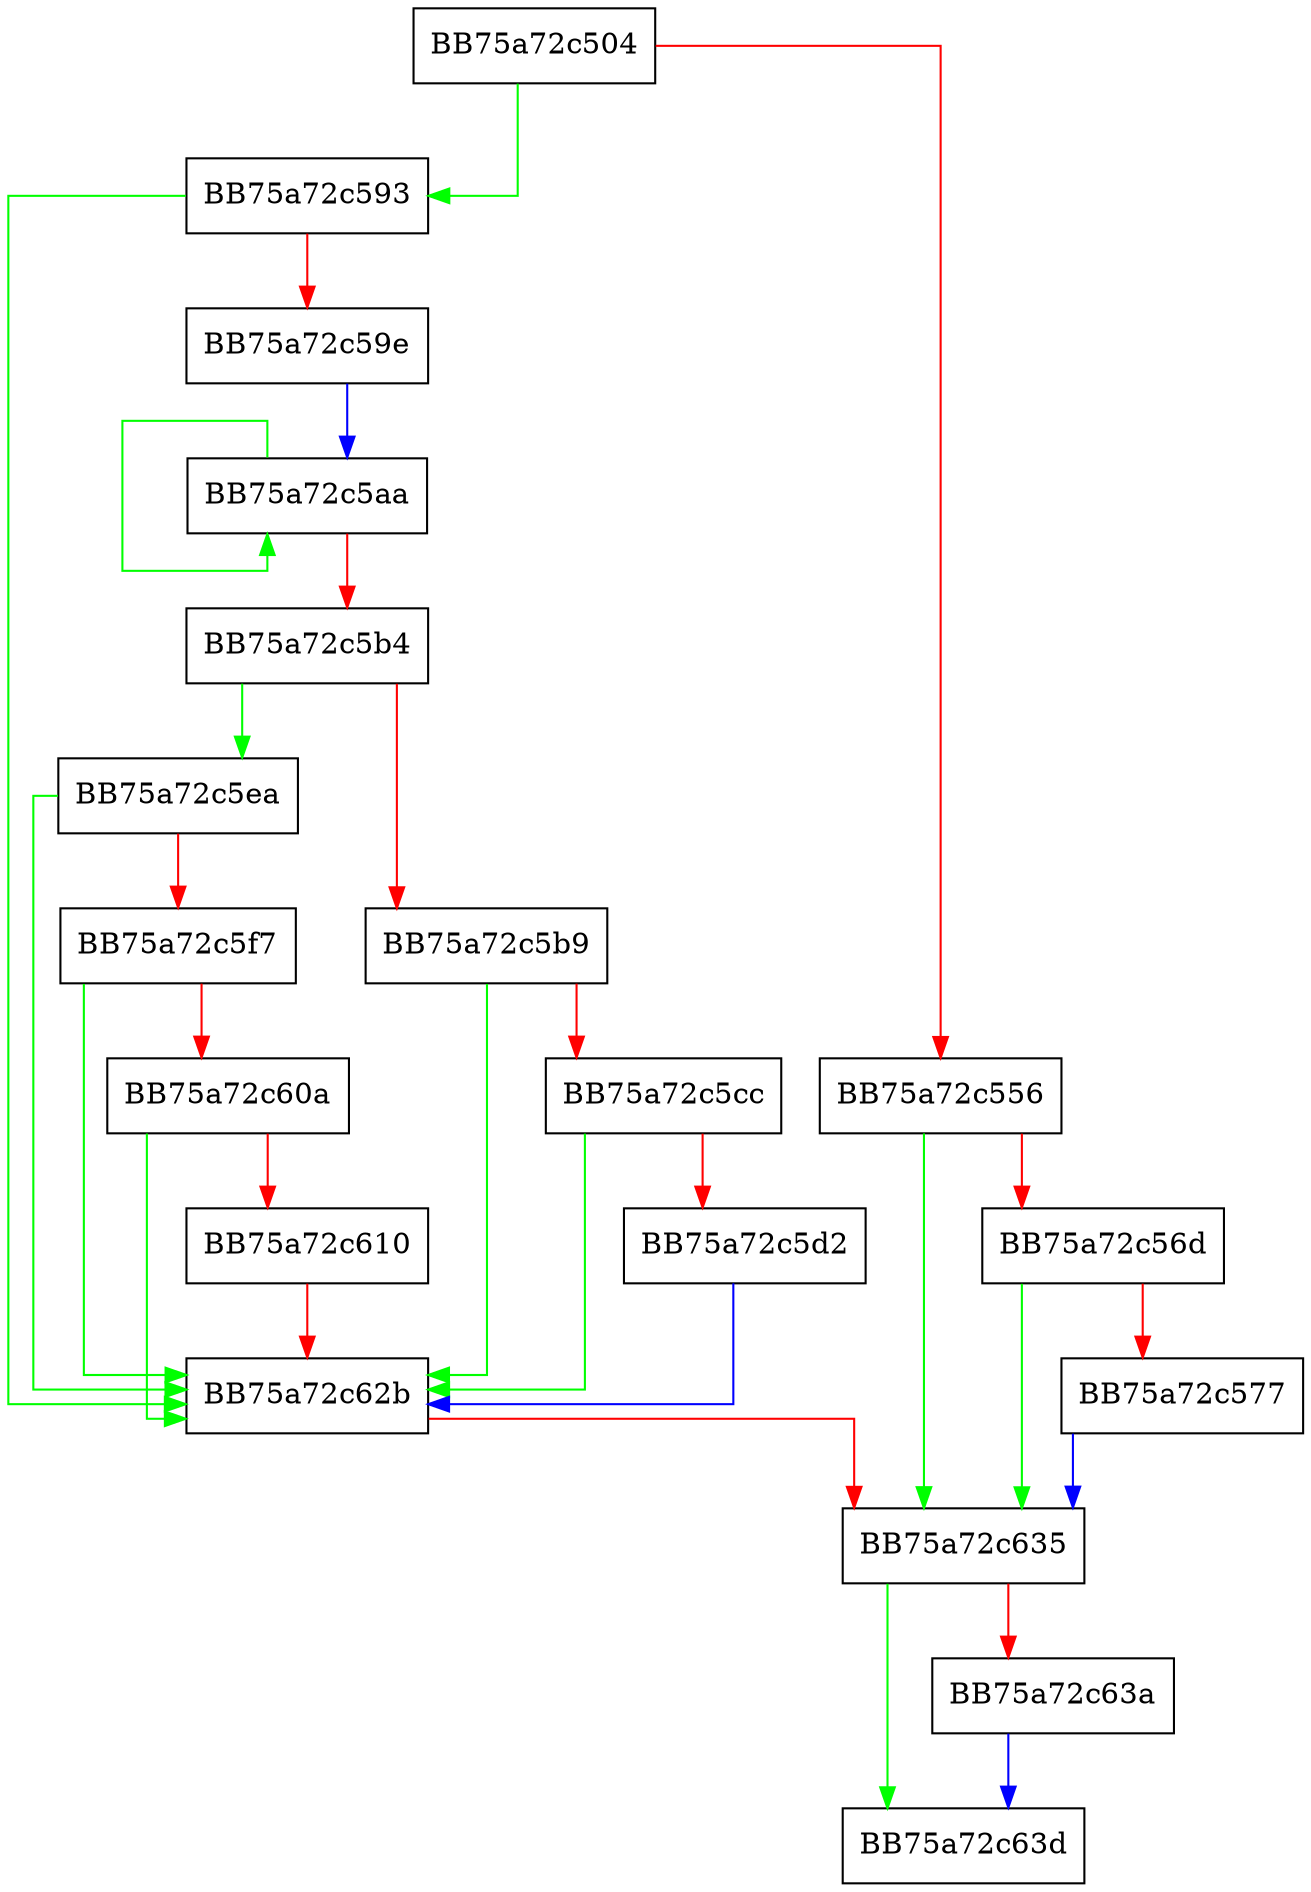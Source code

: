 digraph RetrieveCSIDLPath {
  node [shape="box"];
  graph [splines=ortho];
  BB75a72c504 -> BB75a72c593 [color="green"];
  BB75a72c504 -> BB75a72c556 [color="red"];
  BB75a72c556 -> BB75a72c635 [color="green"];
  BB75a72c556 -> BB75a72c56d [color="red"];
  BB75a72c56d -> BB75a72c635 [color="green"];
  BB75a72c56d -> BB75a72c577 [color="red"];
  BB75a72c577 -> BB75a72c635 [color="blue"];
  BB75a72c593 -> BB75a72c62b [color="green"];
  BB75a72c593 -> BB75a72c59e [color="red"];
  BB75a72c59e -> BB75a72c5aa [color="blue"];
  BB75a72c5aa -> BB75a72c5aa [color="green"];
  BB75a72c5aa -> BB75a72c5b4 [color="red"];
  BB75a72c5b4 -> BB75a72c5ea [color="green"];
  BB75a72c5b4 -> BB75a72c5b9 [color="red"];
  BB75a72c5b9 -> BB75a72c62b [color="green"];
  BB75a72c5b9 -> BB75a72c5cc [color="red"];
  BB75a72c5cc -> BB75a72c62b [color="green"];
  BB75a72c5cc -> BB75a72c5d2 [color="red"];
  BB75a72c5d2 -> BB75a72c62b [color="blue"];
  BB75a72c5ea -> BB75a72c62b [color="green"];
  BB75a72c5ea -> BB75a72c5f7 [color="red"];
  BB75a72c5f7 -> BB75a72c62b [color="green"];
  BB75a72c5f7 -> BB75a72c60a [color="red"];
  BB75a72c60a -> BB75a72c62b [color="green"];
  BB75a72c60a -> BB75a72c610 [color="red"];
  BB75a72c610 -> BB75a72c62b [color="red"];
  BB75a72c62b -> BB75a72c635 [color="red"];
  BB75a72c635 -> BB75a72c63d [color="green"];
  BB75a72c635 -> BB75a72c63a [color="red"];
  BB75a72c63a -> BB75a72c63d [color="blue"];
}